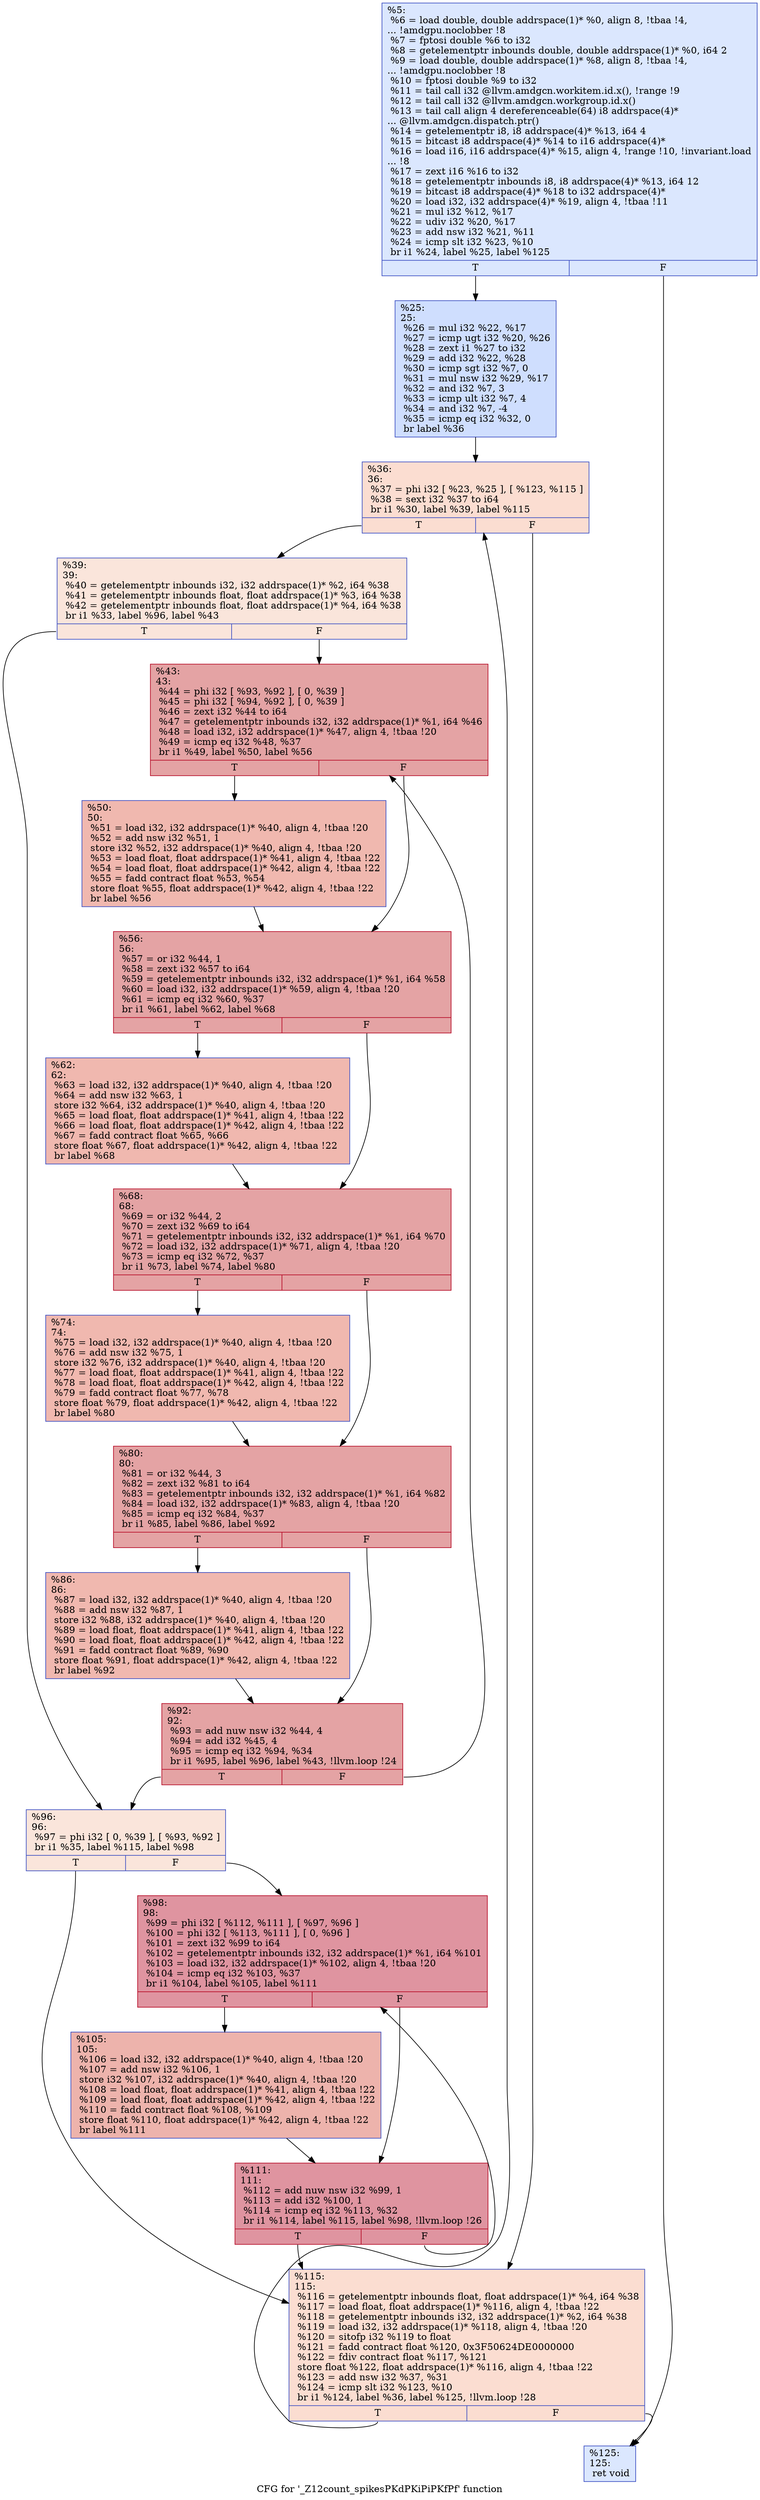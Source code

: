digraph "CFG for '_Z12count_spikesPKdPKiPiPKfPf' function" {
	label="CFG for '_Z12count_spikesPKdPKiPiPKfPf' function";

	Node0x47fcbb0 [shape=record,color="#3d50c3ff", style=filled, fillcolor="#aec9fc70",label="{%5:\l  %6 = load double, double addrspace(1)* %0, align 8, !tbaa !4,\l... !amdgpu.noclobber !8\l  %7 = fptosi double %6 to i32\l  %8 = getelementptr inbounds double, double addrspace(1)* %0, i64 2\l  %9 = load double, double addrspace(1)* %8, align 8, !tbaa !4,\l... !amdgpu.noclobber !8\l  %10 = fptosi double %9 to i32\l  %11 = tail call i32 @llvm.amdgcn.workitem.id.x(), !range !9\l  %12 = tail call i32 @llvm.amdgcn.workgroup.id.x()\l  %13 = tail call align 4 dereferenceable(64) i8 addrspace(4)*\l... @llvm.amdgcn.dispatch.ptr()\l  %14 = getelementptr i8, i8 addrspace(4)* %13, i64 4\l  %15 = bitcast i8 addrspace(4)* %14 to i16 addrspace(4)*\l  %16 = load i16, i16 addrspace(4)* %15, align 4, !range !10, !invariant.load\l... !8\l  %17 = zext i16 %16 to i32\l  %18 = getelementptr inbounds i8, i8 addrspace(4)* %13, i64 12\l  %19 = bitcast i8 addrspace(4)* %18 to i32 addrspace(4)*\l  %20 = load i32, i32 addrspace(4)* %19, align 4, !tbaa !11\l  %21 = mul i32 %12, %17\l  %22 = udiv i32 %20, %17\l  %23 = add nsw i32 %21, %11\l  %24 = icmp slt i32 %23, %10\l  br i1 %24, label %25, label %125\l|{<s0>T|<s1>F}}"];
	Node0x47fcbb0:s0 -> Node0x47fff30;
	Node0x47fcbb0:s1 -> Node0x47fffc0;
	Node0x47fff30 [shape=record,color="#3d50c3ff", style=filled, fillcolor="#93b5fe70",label="{%25:\l25:                                               \l  %26 = mul i32 %22, %17\l  %27 = icmp ugt i32 %20, %26\l  %28 = zext i1 %27 to i32\l  %29 = add i32 %22, %28\l  %30 = icmp sgt i32 %7, 0\l  %31 = mul nsw i32 %29, %17\l  %32 = and i32 %7, 3\l  %33 = icmp ult i32 %7, 4\l  %34 = and i32 %7, -4\l  %35 = icmp eq i32 %32, 0\l  br label %36\l}"];
	Node0x47fff30 -> Node0x4800830;
	Node0x4800830 [shape=record,color="#3d50c3ff", style=filled, fillcolor="#f7b39670",label="{%36:\l36:                                               \l  %37 = phi i32 [ %23, %25 ], [ %123, %115 ]\l  %38 = sext i32 %37 to i64\l  br i1 %30, label %39, label %115\l|{<s0>T|<s1>F}}"];
	Node0x4800830:s0 -> Node0x4800ad0;
	Node0x4800830:s1 -> Node0x4800920;
	Node0x4800ad0 [shape=record,color="#3d50c3ff", style=filled, fillcolor="#f4c5ad70",label="{%39:\l39:                                               \l  %40 = getelementptr inbounds i32, i32 addrspace(1)* %2, i64 %38\l  %41 = getelementptr inbounds float, float addrspace(1)* %3, i64 %38\l  %42 = getelementptr inbounds float, float addrspace(1)* %4, i64 %38\l  br i1 %33, label %96, label %43\l|{<s0>T|<s1>F}}"];
	Node0x4800ad0:s0 -> Node0x4800df0;
	Node0x4800ad0:s1 -> Node0x4800e40;
	Node0x4800e40 [shape=record,color="#b70d28ff", style=filled, fillcolor="#c32e3170",label="{%43:\l43:                                               \l  %44 = phi i32 [ %93, %92 ], [ 0, %39 ]\l  %45 = phi i32 [ %94, %92 ], [ 0, %39 ]\l  %46 = zext i32 %44 to i64\l  %47 = getelementptr inbounds i32, i32 addrspace(1)* %1, i64 %46\l  %48 = load i32, i32 addrspace(1)* %47, align 4, !tbaa !20\l  %49 = icmp eq i32 %48, %37\l  br i1 %49, label %50, label %56\l|{<s0>T|<s1>F}}"];
	Node0x4800e40:s0 -> Node0x4801590;
	Node0x4800e40:s1 -> Node0x4801620;
	Node0x4801590 [shape=record,color="#3d50c3ff", style=filled, fillcolor="#dc5d4a70",label="{%50:\l50:                                               \l  %51 = load i32, i32 addrspace(1)* %40, align 4, !tbaa !20\l  %52 = add nsw i32 %51, 1\l  store i32 %52, i32 addrspace(1)* %40, align 4, !tbaa !20\l  %53 = load float, float addrspace(1)* %41, align 4, !tbaa !22\l  %54 = load float, float addrspace(1)* %42, align 4, !tbaa !22\l  %55 = fadd contract float %53, %54\l  store float %55, float addrspace(1)* %42, align 4, !tbaa !22\l  br label %56\l}"];
	Node0x4801590 -> Node0x4801620;
	Node0x4801620 [shape=record,color="#b70d28ff", style=filled, fillcolor="#c32e3170",label="{%56:\l56:                                               \l  %57 = or i32 %44, 1\l  %58 = zext i32 %57 to i64\l  %59 = getelementptr inbounds i32, i32 addrspace(1)* %1, i64 %58\l  %60 = load i32, i32 addrspace(1)* %59, align 4, !tbaa !20\l  %61 = icmp eq i32 %60, %37\l  br i1 %61, label %62, label %68\l|{<s0>T|<s1>F}}"];
	Node0x4801620:s0 -> Node0x4802b50;
	Node0x4801620:s1 -> Node0x4802ba0;
	Node0x4802b50 [shape=record,color="#3d50c3ff", style=filled, fillcolor="#dc5d4a70",label="{%62:\l62:                                               \l  %63 = load i32, i32 addrspace(1)* %40, align 4, !tbaa !20\l  %64 = add nsw i32 %63, 1\l  store i32 %64, i32 addrspace(1)* %40, align 4, !tbaa !20\l  %65 = load float, float addrspace(1)* %41, align 4, !tbaa !22\l  %66 = load float, float addrspace(1)* %42, align 4, !tbaa !22\l  %67 = fadd contract float %65, %66\l  store float %67, float addrspace(1)* %42, align 4, !tbaa !22\l  br label %68\l}"];
	Node0x4802b50 -> Node0x4802ba0;
	Node0x4802ba0 [shape=record,color="#b70d28ff", style=filled, fillcolor="#c32e3170",label="{%68:\l68:                                               \l  %69 = or i32 %44, 2\l  %70 = zext i32 %69 to i64\l  %71 = getelementptr inbounds i32, i32 addrspace(1)* %1, i64 %70\l  %72 = load i32, i32 addrspace(1)* %71, align 4, !tbaa !20\l  %73 = icmp eq i32 %72, %37\l  br i1 %73, label %74, label %80\l|{<s0>T|<s1>F}}"];
	Node0x4802ba0:s0 -> Node0x4803590;
	Node0x4802ba0:s1 -> Node0x48035e0;
	Node0x4803590 [shape=record,color="#3d50c3ff", style=filled, fillcolor="#dc5d4a70",label="{%74:\l74:                                               \l  %75 = load i32, i32 addrspace(1)* %40, align 4, !tbaa !20\l  %76 = add nsw i32 %75, 1\l  store i32 %76, i32 addrspace(1)* %40, align 4, !tbaa !20\l  %77 = load float, float addrspace(1)* %41, align 4, !tbaa !22\l  %78 = load float, float addrspace(1)* %42, align 4, !tbaa !22\l  %79 = fadd contract float %77, %78\l  store float %79, float addrspace(1)* %42, align 4, !tbaa !22\l  br label %80\l}"];
	Node0x4803590 -> Node0x48035e0;
	Node0x48035e0 [shape=record,color="#b70d28ff", style=filled, fillcolor="#c32e3170",label="{%80:\l80:                                               \l  %81 = or i32 %44, 3\l  %82 = zext i32 %81 to i64\l  %83 = getelementptr inbounds i32, i32 addrspace(1)* %1, i64 %82\l  %84 = load i32, i32 addrspace(1)* %83, align 4, !tbaa !20\l  %85 = icmp eq i32 %84, %37\l  br i1 %85, label %86, label %92\l|{<s0>T|<s1>F}}"];
	Node0x48035e0:s0 -> Node0x4803db0;
	Node0x48035e0:s1 -> Node0x4800fb0;
	Node0x4803db0 [shape=record,color="#3d50c3ff", style=filled, fillcolor="#dc5d4a70",label="{%86:\l86:                                               \l  %87 = load i32, i32 addrspace(1)* %40, align 4, !tbaa !20\l  %88 = add nsw i32 %87, 1\l  store i32 %88, i32 addrspace(1)* %40, align 4, !tbaa !20\l  %89 = load float, float addrspace(1)* %41, align 4, !tbaa !22\l  %90 = load float, float addrspace(1)* %42, align 4, !tbaa !22\l  %91 = fadd contract float %89, %90\l  store float %91, float addrspace(1)* %42, align 4, !tbaa !22\l  br label %92\l}"];
	Node0x4803db0 -> Node0x4800fb0;
	Node0x4800fb0 [shape=record,color="#b70d28ff", style=filled, fillcolor="#c32e3170",label="{%92:\l92:                                               \l  %93 = add nuw nsw i32 %44, 4\l  %94 = add i32 %45, 4\l  %95 = icmp eq i32 %94, %34\l  br i1 %95, label %96, label %43, !llvm.loop !24\l|{<s0>T|<s1>F}}"];
	Node0x4800fb0:s0 -> Node0x4800df0;
	Node0x4800fb0:s1 -> Node0x4800e40;
	Node0x4800df0 [shape=record,color="#3d50c3ff", style=filled, fillcolor="#f4c5ad70",label="{%96:\l96:                                               \l  %97 = phi i32 [ 0, %39 ], [ %93, %92 ]\l  br i1 %35, label %115, label %98\l|{<s0>T|<s1>F}}"];
	Node0x4800df0:s0 -> Node0x4800920;
	Node0x4800df0:s1 -> Node0x4804640;
	Node0x4804640 [shape=record,color="#b70d28ff", style=filled, fillcolor="#b70d2870",label="{%98:\l98:                                               \l  %99 = phi i32 [ %112, %111 ], [ %97, %96 ]\l  %100 = phi i32 [ %113, %111 ], [ 0, %96 ]\l  %101 = zext i32 %99 to i64\l  %102 = getelementptr inbounds i32, i32 addrspace(1)* %1, i64 %101\l  %103 = load i32, i32 addrspace(1)* %102, align 4, !tbaa !20\l  %104 = icmp eq i32 %103, %37\l  br i1 %104, label %105, label %111\l|{<s0>T|<s1>F}}"];
	Node0x4804640:s0 -> Node0x4804b00;
	Node0x4804640:s1 -> Node0x4804740;
	Node0x4804b00 [shape=record,color="#3d50c3ff", style=filled, fillcolor="#d6524470",label="{%105:\l105:                                              \l  %106 = load i32, i32 addrspace(1)* %40, align 4, !tbaa !20\l  %107 = add nsw i32 %106, 1\l  store i32 %107, i32 addrspace(1)* %40, align 4, !tbaa !20\l  %108 = load float, float addrspace(1)* %41, align 4, !tbaa !22\l  %109 = load float, float addrspace(1)* %42, align 4, !tbaa !22\l  %110 = fadd contract float %108, %109\l  store float %110, float addrspace(1)* %42, align 4, !tbaa !22\l  br label %111\l}"];
	Node0x4804b00 -> Node0x4804740;
	Node0x4804740 [shape=record,color="#b70d28ff", style=filled, fillcolor="#b70d2870",label="{%111:\l111:                                              \l  %112 = add nuw nsw i32 %99, 1\l  %113 = add i32 %100, 1\l  %114 = icmp eq i32 %113, %32\l  br i1 %114, label %115, label %98, !llvm.loop !26\l|{<s0>T|<s1>F}}"];
	Node0x4804740:s0 -> Node0x4800920;
	Node0x4804740:s1 -> Node0x4804640;
	Node0x4800920 [shape=record,color="#3d50c3ff", style=filled, fillcolor="#f7b39670",label="{%115:\l115:                                              \l  %116 = getelementptr inbounds float, float addrspace(1)* %4, i64 %38\l  %117 = load float, float addrspace(1)* %116, align 4, !tbaa !22\l  %118 = getelementptr inbounds i32, i32 addrspace(1)* %2, i64 %38\l  %119 = load i32, i32 addrspace(1)* %118, align 4, !tbaa !20\l  %120 = sitofp i32 %119 to float\l  %121 = fadd contract float %120, 0x3F50624DE0000000\l  %122 = fdiv contract float %117, %121\l  store float %122, float addrspace(1)* %116, align 4, !tbaa !22\l  %123 = add nsw i32 %37, %31\l  %124 = icmp slt i32 %123, %10\l  br i1 %124, label %36, label %125, !llvm.loop !28\l|{<s0>T|<s1>F}}"];
	Node0x4800920:s0 -> Node0x4800830;
	Node0x4800920:s1 -> Node0x47fffc0;
	Node0x47fffc0 [shape=record,color="#3d50c3ff", style=filled, fillcolor="#aec9fc70",label="{%125:\l125:                                              \l  ret void\l}"];
}
